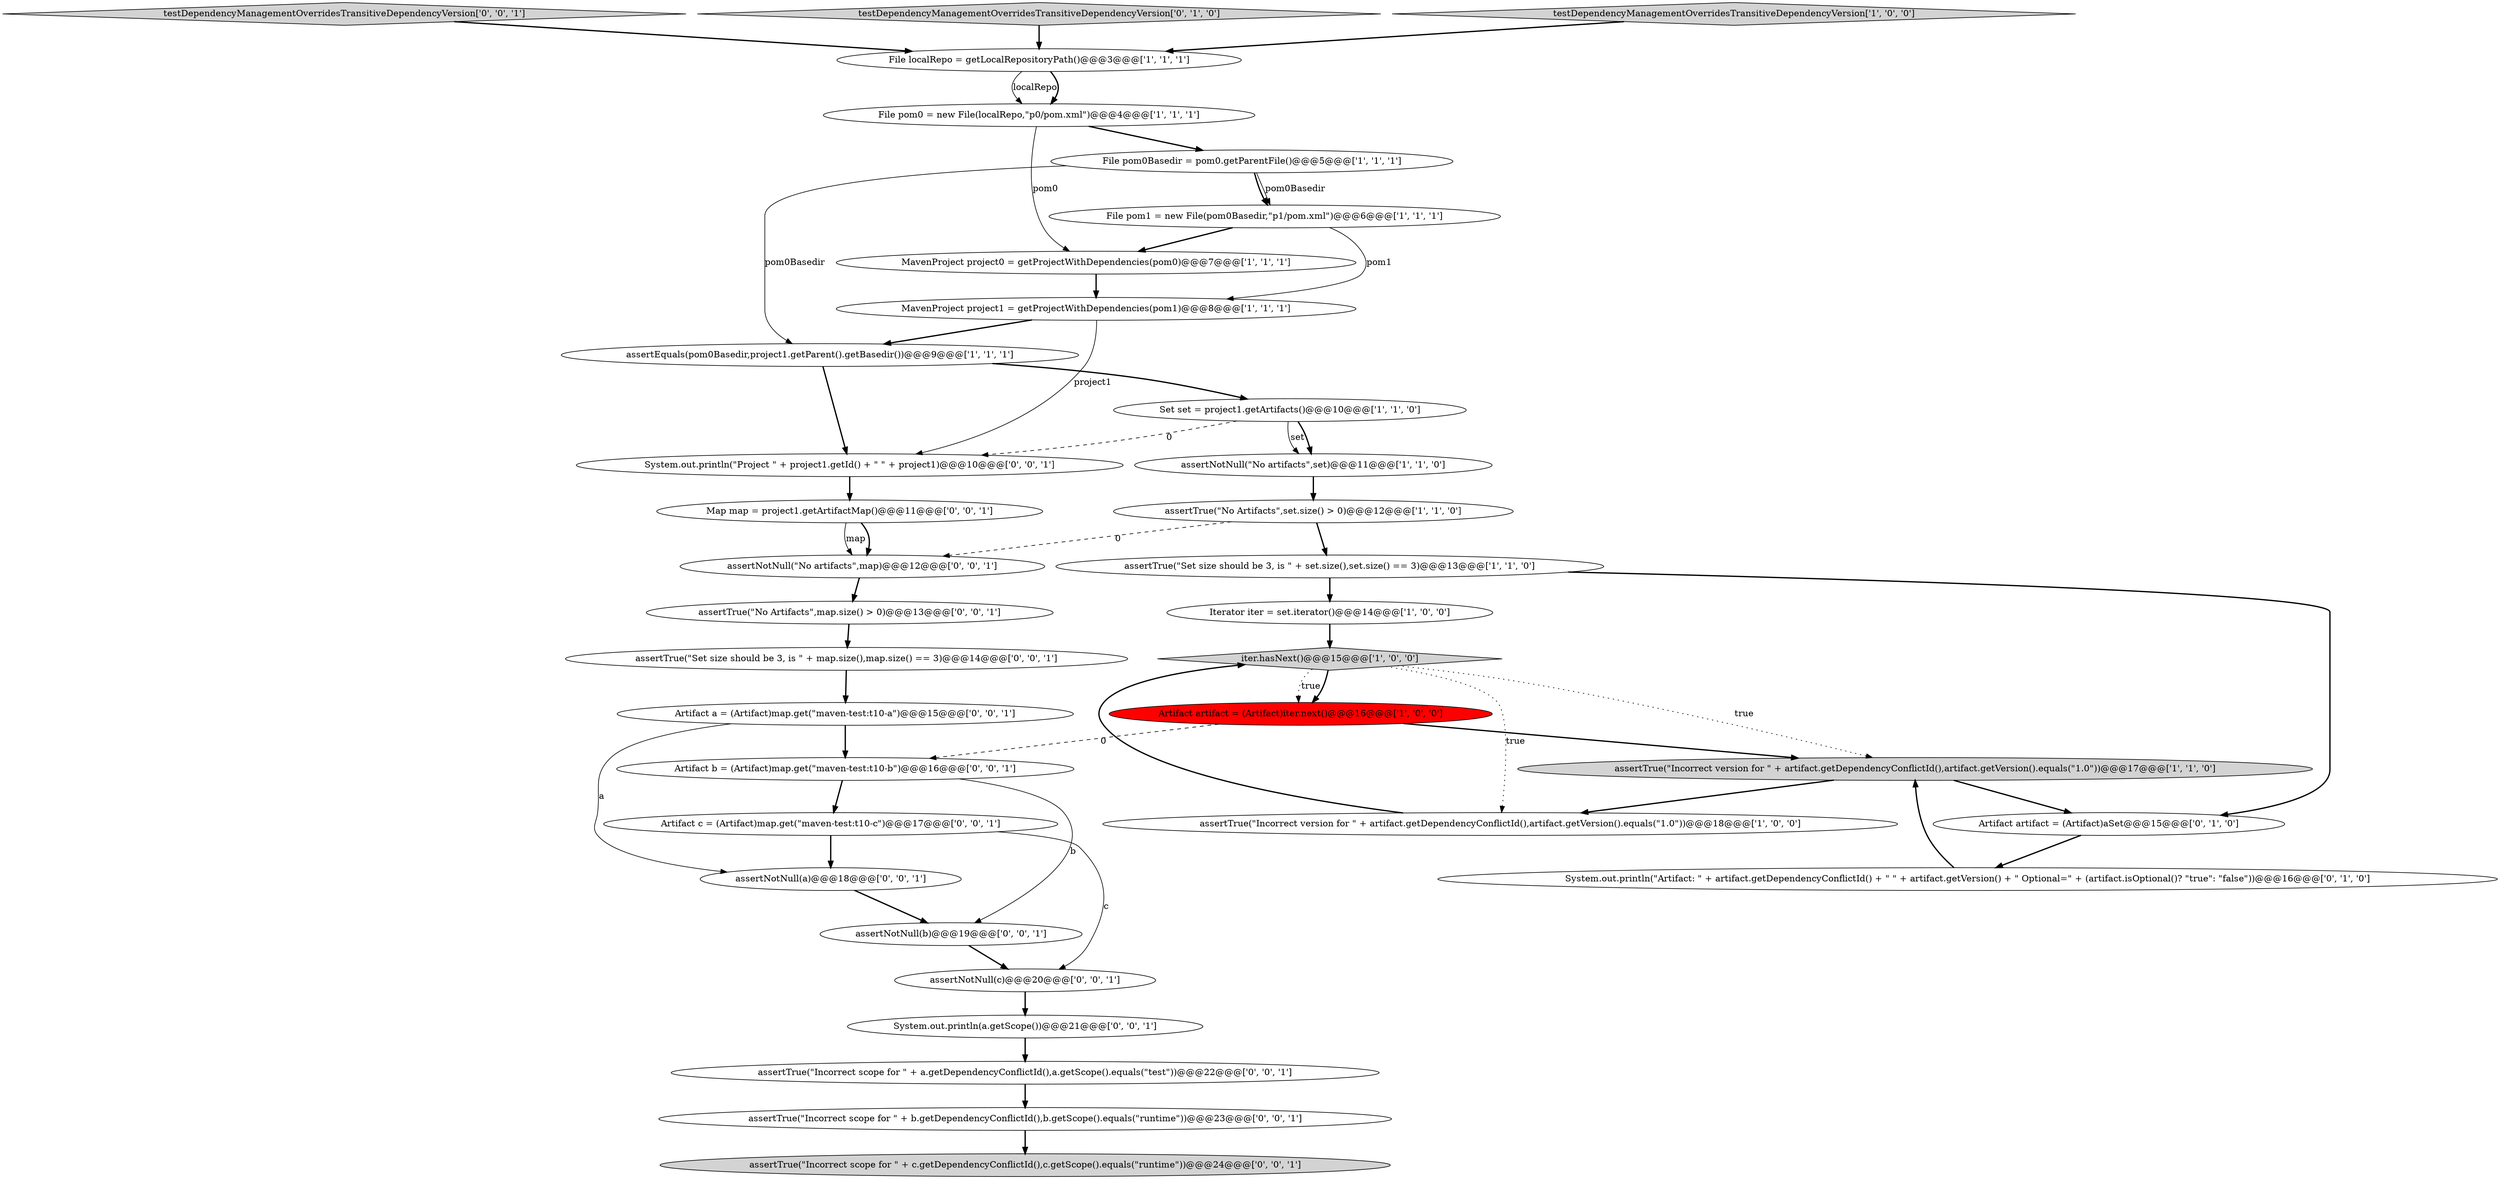 digraph {
33 [style = filled, label = "testDependencyManagementOverridesTransitiveDependencyVersion['0', '0', '1']", fillcolor = lightgray, shape = diamond image = "AAA0AAABBB3BBB"];
7 [style = filled, label = "File localRepo = getLocalRepositoryPath()@@@3@@@['1', '1', '1']", fillcolor = white, shape = ellipse image = "AAA0AAABBB1BBB"];
4 [style = filled, label = "Iterator iter = set.iterator()@@@14@@@['1', '0', '0']", fillcolor = white, shape = ellipse image = "AAA0AAABBB1BBB"];
28 [style = filled, label = "Map map = project1.getArtifactMap()@@@11@@@['0', '0', '1']", fillcolor = white, shape = ellipse image = "AAA0AAABBB3BBB"];
14 [style = filled, label = "File pom0Basedir = pom0.getParentFile()@@@5@@@['1', '1', '1']", fillcolor = white, shape = ellipse image = "AAA0AAABBB1BBB"];
8 [style = filled, label = "assertNotNull(\"No artifacts\",set)@@@11@@@['1', '1', '0']", fillcolor = white, shape = ellipse image = "AAA0AAABBB1BBB"];
30 [style = filled, label = "Artifact a = (Artifact)map.get(\"maven-test:t10-a\")@@@15@@@['0', '0', '1']", fillcolor = white, shape = ellipse image = "AAA0AAABBB3BBB"];
3 [style = filled, label = "Set set = project1.getArtifacts()@@@10@@@['1', '1', '0']", fillcolor = white, shape = ellipse image = "AAA0AAABBB1BBB"];
17 [style = filled, label = "System.out.println(\"Artifact: \" + artifact.getDependencyConflictId() + \" \" + artifact.getVersion() + \" Optional=\" + (artifact.isOptional()? \"true\": \"false\"))@@@16@@@['0', '1', '0']", fillcolor = white, shape = ellipse image = "AAA0AAABBB2BBB"];
12 [style = filled, label = "File pom1 = new File(pom0Basedir,\"p1/pom.xml\")@@@6@@@['1', '1', '1']", fillcolor = white, shape = ellipse image = "AAA0AAABBB1BBB"];
19 [style = filled, label = "testDependencyManagementOverridesTransitiveDependencyVersion['0', '1', '0']", fillcolor = lightgray, shape = diamond image = "AAA0AAABBB2BBB"];
18 [style = filled, label = "Artifact artifact = (Artifact)aSet@@@15@@@['0', '1', '0']", fillcolor = white, shape = ellipse image = "AAA0AAABBB2BBB"];
22 [style = filled, label = "assertTrue(\"Incorrect scope for \" + b.getDependencyConflictId(),b.getScope().equals(\"runtime\"))@@@23@@@['0', '0', '1']", fillcolor = white, shape = ellipse image = "AAA0AAABBB3BBB"];
31 [style = filled, label = "assertNotNull(\"No artifacts\",map)@@@12@@@['0', '0', '1']", fillcolor = white, shape = ellipse image = "AAA0AAABBB3BBB"];
13 [style = filled, label = "MavenProject project1 = getProjectWithDependencies(pom1)@@@8@@@['1', '1', '1']", fillcolor = white, shape = ellipse image = "AAA0AAABBB1BBB"];
10 [style = filled, label = "assertEquals(pom0Basedir,project1.getParent().getBasedir())@@@9@@@['1', '1', '1']", fillcolor = white, shape = ellipse image = "AAA0AAABBB1BBB"];
0 [style = filled, label = "assertTrue(\"No Artifacts\",set.size() > 0)@@@12@@@['1', '1', '0']", fillcolor = white, shape = ellipse image = "AAA0AAABBB1BBB"];
6 [style = filled, label = "File pom0 = new File(localRepo,\"p0/pom.xml\")@@@4@@@['1', '1', '1']", fillcolor = white, shape = ellipse image = "AAA0AAABBB1BBB"];
16 [style = filled, label = "iter.hasNext()@@@15@@@['1', '0', '0']", fillcolor = lightgray, shape = diamond image = "AAA0AAABBB1BBB"];
26 [style = filled, label = "assertTrue(\"Set size should be 3, is \" + map.size(),map.size() == 3)@@@14@@@['0', '0', '1']", fillcolor = white, shape = ellipse image = "AAA0AAABBB3BBB"];
27 [style = filled, label = "Artifact b = (Artifact)map.get(\"maven-test:t10-b\")@@@16@@@['0', '0', '1']", fillcolor = white, shape = ellipse image = "AAA0AAABBB3BBB"];
1 [style = filled, label = "assertTrue(\"Incorrect version for \" + artifact.getDependencyConflictId(),artifact.getVersion().equals(\"1.0\"))@@@18@@@['1', '0', '0']", fillcolor = white, shape = ellipse image = "AAA0AAABBB1BBB"];
20 [style = filled, label = "System.out.println(a.getScope())@@@21@@@['0', '0', '1']", fillcolor = white, shape = ellipse image = "AAA0AAABBB3BBB"];
32 [style = filled, label = "Artifact c = (Artifact)map.get(\"maven-test:t10-c\")@@@17@@@['0', '0', '1']", fillcolor = white, shape = ellipse image = "AAA0AAABBB3BBB"];
23 [style = filled, label = "assertNotNull(a)@@@18@@@['0', '0', '1']", fillcolor = white, shape = ellipse image = "AAA0AAABBB3BBB"];
5 [style = filled, label = "testDependencyManagementOverridesTransitiveDependencyVersion['1', '0', '0']", fillcolor = lightgray, shape = diamond image = "AAA0AAABBB1BBB"];
21 [style = filled, label = "System.out.println(\"Project \" + project1.getId() + \" \" + project1)@@@10@@@['0', '0', '1']", fillcolor = white, shape = ellipse image = "AAA0AAABBB3BBB"];
2 [style = filled, label = "MavenProject project0 = getProjectWithDependencies(pom0)@@@7@@@['1', '1', '1']", fillcolor = white, shape = ellipse image = "AAA0AAABBB1BBB"];
25 [style = filled, label = "assertTrue(\"No Artifacts\",map.size() > 0)@@@13@@@['0', '0', '1']", fillcolor = white, shape = ellipse image = "AAA0AAABBB3BBB"];
9 [style = filled, label = "Artifact artifact = (Artifact)iter.next()@@@16@@@['1', '0', '0']", fillcolor = red, shape = ellipse image = "AAA1AAABBB1BBB"];
15 [style = filled, label = "assertTrue(\"Incorrect version for \" + artifact.getDependencyConflictId(),artifact.getVersion().equals(\"1.0\"))@@@17@@@['1', '1', '0']", fillcolor = lightgray, shape = ellipse image = "AAA0AAABBB1BBB"];
34 [style = filled, label = "assertTrue(\"Incorrect scope for \" + a.getDependencyConflictId(),a.getScope().equals(\"test\"))@@@22@@@['0', '0', '1']", fillcolor = white, shape = ellipse image = "AAA0AAABBB3BBB"];
11 [style = filled, label = "assertTrue(\"Set size should be 3, is \" + set.size(),set.size() == 3)@@@13@@@['1', '1', '0']", fillcolor = white, shape = ellipse image = "AAA0AAABBB1BBB"];
29 [style = filled, label = "assertNotNull(b)@@@19@@@['0', '0', '1']", fillcolor = white, shape = ellipse image = "AAA0AAABBB3BBB"];
24 [style = filled, label = "assertTrue(\"Incorrect scope for \" + c.getDependencyConflictId(),c.getScope().equals(\"runtime\"))@@@24@@@['0', '0', '1']", fillcolor = lightgray, shape = ellipse image = "AAA0AAABBB3BBB"];
35 [style = filled, label = "assertNotNull(c)@@@20@@@['0', '0', '1']", fillcolor = white, shape = ellipse image = "AAA0AAABBB3BBB"];
33->7 [style = bold, label=""];
13->10 [style = bold, label=""];
13->21 [style = solid, label="project1"];
27->32 [style = bold, label=""];
16->9 [style = dotted, label="true"];
31->25 [style = bold, label=""];
32->23 [style = bold, label=""];
3->8 [style = solid, label="set"];
6->2 [style = solid, label="pom0"];
3->21 [style = dashed, label="0"];
35->20 [style = bold, label=""];
20->34 [style = bold, label=""];
28->31 [style = bold, label=""];
11->4 [style = bold, label=""];
30->27 [style = bold, label=""];
18->17 [style = bold, label=""];
9->27 [style = dashed, label="0"];
0->11 [style = bold, label=""];
10->3 [style = bold, label=""];
12->13 [style = solid, label="pom1"];
10->21 [style = bold, label=""];
14->10 [style = solid, label="pom0Basedir"];
32->35 [style = solid, label="c"];
15->18 [style = bold, label=""];
11->18 [style = bold, label=""];
21->28 [style = bold, label=""];
34->22 [style = bold, label=""];
2->13 [style = bold, label=""];
26->30 [style = bold, label=""];
6->14 [style = bold, label=""];
8->0 [style = bold, label=""];
23->29 [style = bold, label=""];
12->2 [style = bold, label=""];
14->12 [style = solid, label="pom0Basedir"];
16->1 [style = dotted, label="true"];
27->29 [style = solid, label="b"];
1->16 [style = bold, label=""];
9->15 [style = bold, label=""];
3->8 [style = bold, label=""];
7->6 [style = solid, label="localRepo"];
14->12 [style = bold, label=""];
7->6 [style = bold, label=""];
25->26 [style = bold, label=""];
0->31 [style = dashed, label="0"];
17->15 [style = bold, label=""];
5->7 [style = bold, label=""];
29->35 [style = bold, label=""];
28->31 [style = solid, label="map"];
22->24 [style = bold, label=""];
19->7 [style = bold, label=""];
16->9 [style = bold, label=""];
4->16 [style = bold, label=""];
30->23 [style = solid, label="a"];
16->15 [style = dotted, label="true"];
15->1 [style = bold, label=""];
}
